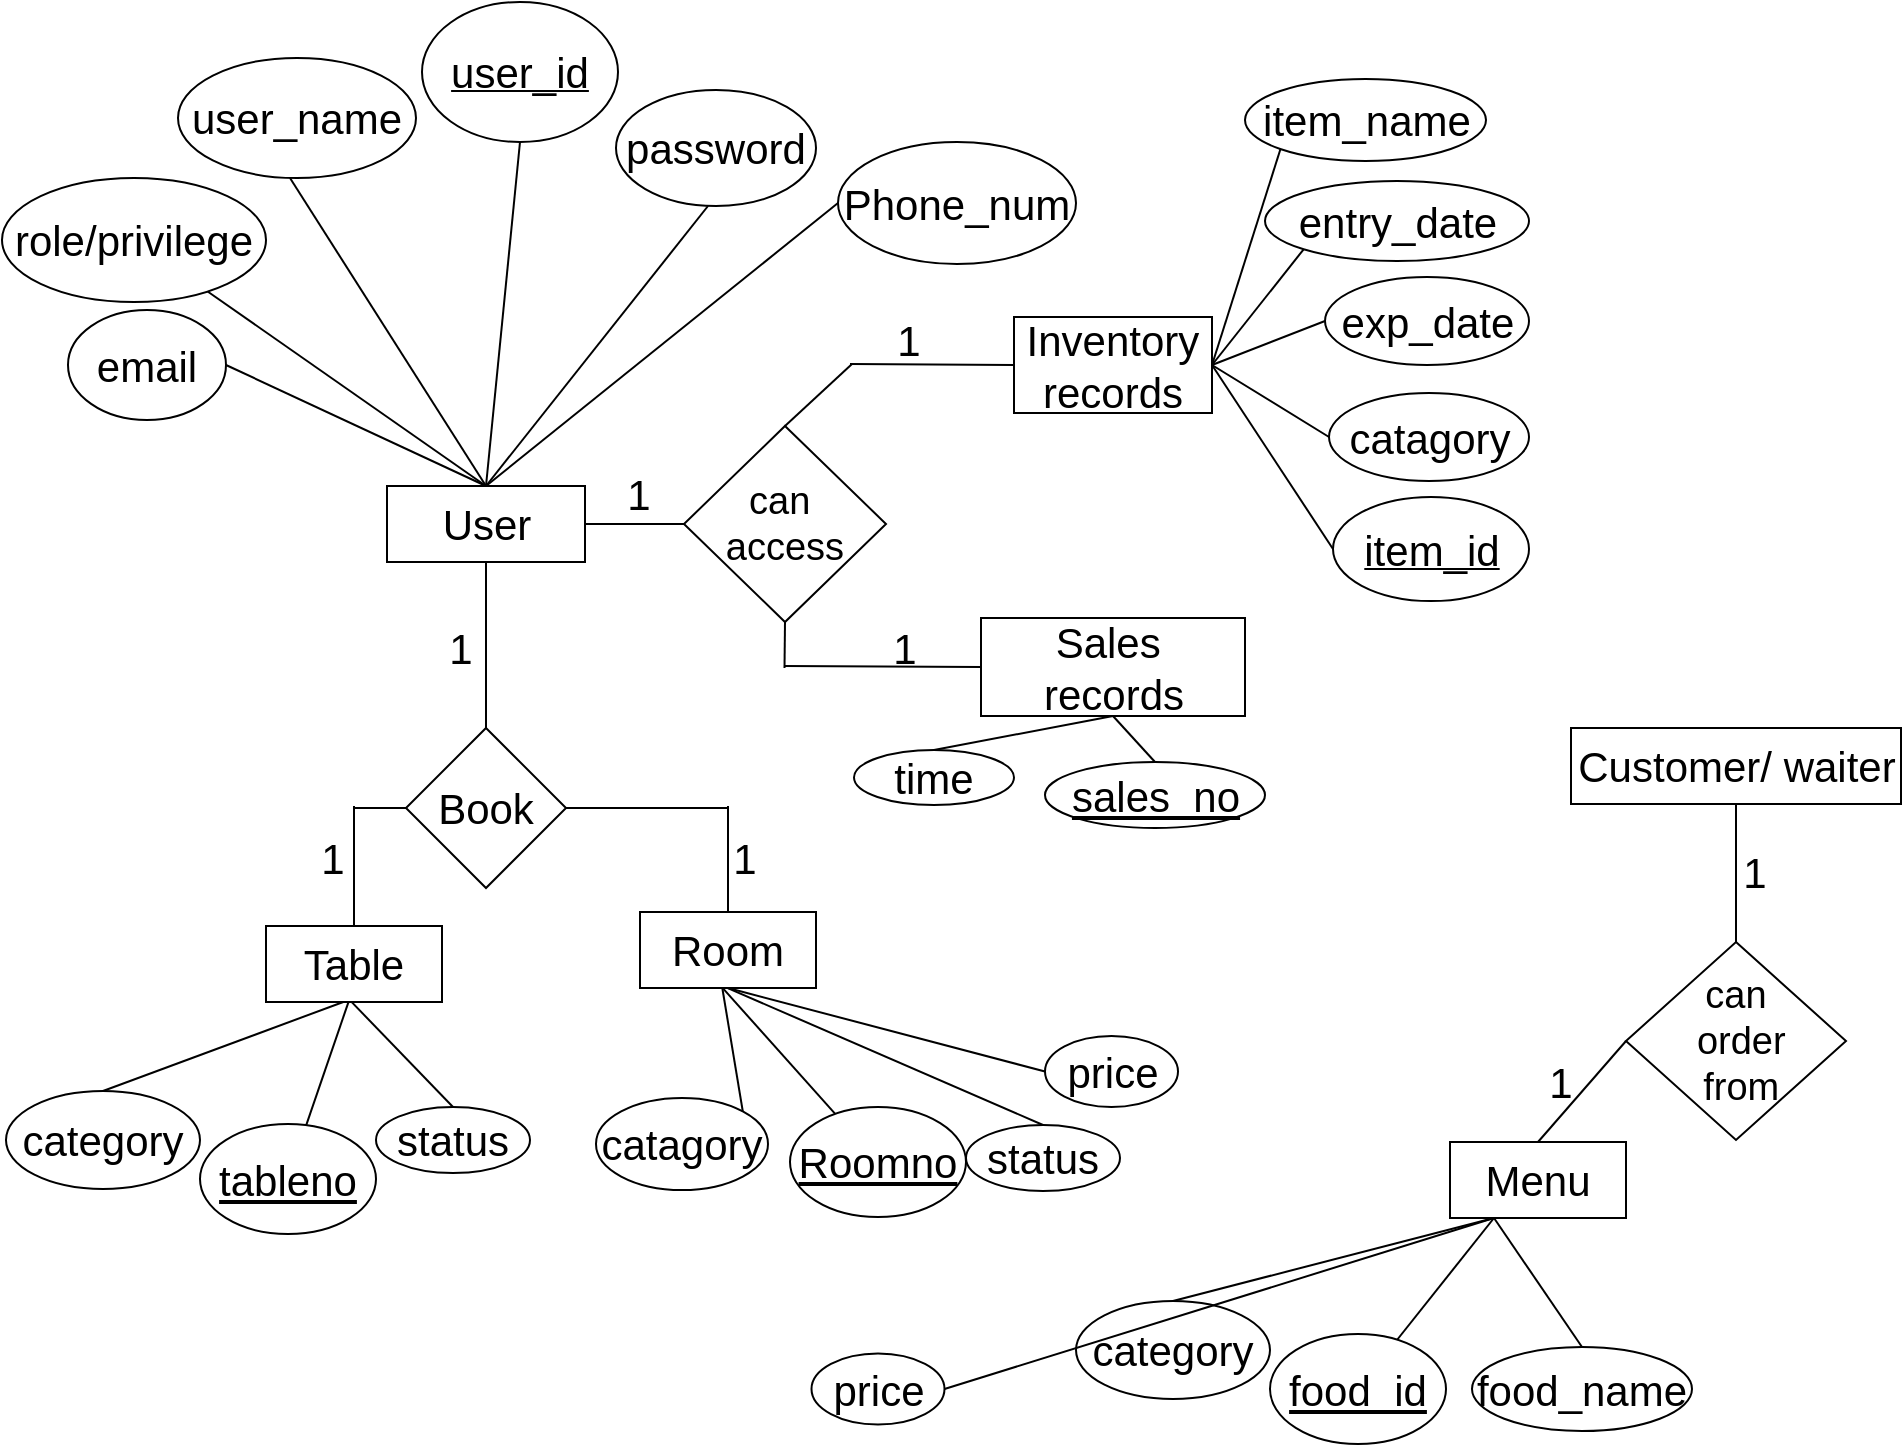 <mxfile version="27.0.2">
  <diagram name="Page-1" id="bAa-K6QBdSn_V-wN1Gk9">
    <mxGraphModel dx="2130" dy="768" grid="1" gridSize="11" guides="1" tooltips="1" connect="1" arrows="1" fold="1" page="1" pageScale="1" pageWidth="827" pageHeight="1169" math="0" shadow="0">
      <root>
        <mxCell id="0" />
        <mxCell id="1" parent="0" />
        <mxCell id="Lu-fr-W5cNsqdgwYgwqe-1" value="&lt;font style=&quot;font-size: 21px;&quot;&gt;user_name&lt;/font&gt;" style="ellipse;whiteSpace=wrap;html=1;" vertex="1" parent="1">
          <mxGeometry x="-533" y="149" width="119" height="60" as="geometry" />
        </mxCell>
        <mxCell id="Lu-fr-W5cNsqdgwYgwqe-2" value="&lt;font style=&quot;font-size: 21px;&quot;&gt;Phone_num&lt;/font&gt;" style="ellipse;whiteSpace=wrap;html=1;" vertex="1" parent="1">
          <mxGeometry x="-203" y="191" width="119" height="61" as="geometry" />
        </mxCell>
        <mxCell id="Lu-fr-W5cNsqdgwYgwqe-3" value="&lt;font style=&quot;font-size: 21px;&quot;&gt;role/privilege&lt;/font&gt;" style="ellipse;whiteSpace=wrap;html=1;" vertex="1" parent="1">
          <mxGeometry x="-621" y="209" width="132" height="62" as="geometry" />
        </mxCell>
        <mxCell id="Lu-fr-W5cNsqdgwYgwqe-4" value="&lt;u&gt;&lt;font style=&quot;font-size: 21px;&quot;&gt;user_id&lt;/font&gt;&lt;/u&gt;" style="ellipse;whiteSpace=wrap;html=1;" vertex="1" parent="1">
          <mxGeometry x="-411" y="121" width="98" height="70" as="geometry" />
        </mxCell>
        <mxCell id="Lu-fr-W5cNsqdgwYgwqe-5" value="&lt;font style=&quot;font-size: 21px;&quot;&gt;password&lt;/font&gt;" style="ellipse;whiteSpace=wrap;html=1;" vertex="1" parent="1">
          <mxGeometry x="-314" y="165" width="100" height="58" as="geometry" />
        </mxCell>
        <mxCell id="Lu-fr-W5cNsqdgwYgwqe-6" value="&lt;font style=&quot;font-size: 21px;&quot;&gt;email&lt;/font&gt;" style="ellipse;whiteSpace=wrap;html=1;" vertex="1" parent="1">
          <mxGeometry x="-588" y="275" width="79" height="55" as="geometry" />
        </mxCell>
        <mxCell id="Lu-fr-W5cNsqdgwYgwqe-8" value="&lt;font style=&quot;font-size: 21px;&quot;&gt;User&lt;/font&gt;" style="rounded=0;whiteSpace=wrap;html=1;" vertex="1" parent="1">
          <mxGeometry x="-428.5" y="363" width="99" height="38" as="geometry" />
        </mxCell>
        <mxCell id="Lu-fr-W5cNsqdgwYgwqe-10" value="" style="endArrow=none;html=1;rounded=0;entryX=0.5;entryY=1;entryDx=0;entryDy=0;exitX=0.5;exitY=0;exitDx=0;exitDy=0;" edge="1" parent="1" source="Lu-fr-W5cNsqdgwYgwqe-8" target="Lu-fr-W5cNsqdgwYgwqe-4">
          <mxGeometry width="50" height="50" relative="1" as="geometry">
            <mxPoint x="-387" y="303" as="sourcePoint" />
            <mxPoint x="-337" y="253" as="targetPoint" />
          </mxGeometry>
        </mxCell>
        <mxCell id="Lu-fr-W5cNsqdgwYgwqe-11" value="" style="endArrow=none;html=1;rounded=0;exitX=0.5;exitY=0;exitDx=0;exitDy=0;" edge="1" parent="1" source="Lu-fr-W5cNsqdgwYgwqe-8">
          <mxGeometry width="50" height="50" relative="1" as="geometry">
            <mxPoint x="-280" y="373" as="sourcePoint" />
            <mxPoint x="-268" y="223" as="targetPoint" />
          </mxGeometry>
        </mxCell>
        <mxCell id="Lu-fr-W5cNsqdgwYgwqe-12" value="" style="endArrow=none;html=1;rounded=0;entryX=0.5;entryY=1;entryDx=0;entryDy=0;exitX=0.5;exitY=0;exitDx=0;exitDy=0;" edge="1" parent="1" source="Lu-fr-W5cNsqdgwYgwqe-8">
          <mxGeometry width="50" height="50" relative="1" as="geometry">
            <mxPoint x="-489" y="359" as="sourcePoint" />
            <mxPoint x="-477" y="209" as="targetPoint" />
          </mxGeometry>
        </mxCell>
        <mxCell id="Lu-fr-W5cNsqdgwYgwqe-13" value="" style="endArrow=none;html=1;rounded=0;exitX=0.5;exitY=0;exitDx=0;exitDy=0;" edge="1" parent="1" source="Lu-fr-W5cNsqdgwYgwqe-8" target="Lu-fr-W5cNsqdgwYgwqe-3">
          <mxGeometry width="50" height="50" relative="1" as="geometry">
            <mxPoint x="-414" y="401" as="sourcePoint" />
            <mxPoint x="-517" y="269" as="targetPoint" />
          </mxGeometry>
        </mxCell>
        <mxCell id="Lu-fr-W5cNsqdgwYgwqe-14" value="" style="endArrow=none;html=1;rounded=0;entryX=0.5;entryY=0;entryDx=0;entryDy=0;exitX=0;exitY=0.5;exitDx=0;exitDy=0;" edge="1" parent="1" source="Lu-fr-W5cNsqdgwYgwqe-2" target="Lu-fr-W5cNsqdgwYgwqe-8">
          <mxGeometry width="50" height="50" relative="1" as="geometry">
            <mxPoint x="-232" y="451" as="sourcePoint" />
            <mxPoint x="-335" y="319" as="targetPoint" />
          </mxGeometry>
        </mxCell>
        <mxCell id="Lu-fr-W5cNsqdgwYgwqe-15" value="" style="endArrow=none;html=1;rounded=0;entryX=1;entryY=0.5;entryDx=0;entryDy=0;exitX=0.5;exitY=0;exitDx=0;exitDy=0;" edge="1" parent="1" source="Lu-fr-W5cNsqdgwYgwqe-8" target="Lu-fr-W5cNsqdgwYgwqe-6">
          <mxGeometry width="50" height="50" relative="1" as="geometry">
            <mxPoint x="-441" y="462" as="sourcePoint" />
            <mxPoint x="-544" y="330" as="targetPoint" />
          </mxGeometry>
        </mxCell>
        <mxCell id="Lu-fr-W5cNsqdgwYgwqe-16" value="" style="endArrow=none;html=1;rounded=0;entryX=0.5;entryY=1;entryDx=0;entryDy=0;exitX=0.5;exitY=0;exitDx=0;exitDy=0;" edge="1" parent="1" source="Lu-fr-W5cNsqdgwYgwqe-17">
          <mxGeometry width="50" height="50" relative="1" as="geometry">
            <mxPoint x="-379" y="495" as="sourcePoint" />
            <mxPoint x="-379" y="401" as="targetPoint" />
          </mxGeometry>
        </mxCell>
        <mxCell id="Lu-fr-W5cNsqdgwYgwqe-17" value="&lt;font style=&quot;font-size: 21px;&quot;&gt;Book&lt;/font&gt;" style="rhombus;whiteSpace=wrap;html=1;" vertex="1" parent="1">
          <mxGeometry x="-419" y="484" width="80" height="80" as="geometry" />
        </mxCell>
        <mxCell id="Lu-fr-W5cNsqdgwYgwqe-18" value="" style="endArrow=none;html=1;rounded=0;exitX=0.5;exitY=0;exitDx=0;exitDy=0;" edge="1" parent="1" source="Lu-fr-W5cNsqdgwYgwqe-32">
          <mxGeometry width="50" height="50" relative="1" as="geometry">
            <mxPoint x="-445" y="605" as="sourcePoint" />
            <mxPoint x="-445" y="523" as="targetPoint" />
          </mxGeometry>
        </mxCell>
        <mxCell id="Lu-fr-W5cNsqdgwYgwqe-19" value="" style="endArrow=none;html=1;rounded=0;exitX=0;exitY=0.5;exitDx=0;exitDy=0;" edge="1" parent="1">
          <mxGeometry width="50" height="50" relative="1" as="geometry">
            <mxPoint x="-419" y="524" as="sourcePoint" />
            <mxPoint x="-445" y="524" as="targetPoint" />
          </mxGeometry>
        </mxCell>
        <mxCell id="Lu-fr-W5cNsqdgwYgwqe-21" value="&lt;font style=&quot;font-size: 21px;&quot;&gt;category&lt;/font&gt;" style="ellipse;whiteSpace=wrap;html=1;" vertex="1" parent="1">
          <mxGeometry x="-619" y="665.5" width="97" height="49" as="geometry" />
        </mxCell>
        <mxCell id="Lu-fr-W5cNsqdgwYgwqe-22" value="&lt;font style=&quot;font-size: 21px;&quot;&gt;&lt;u&gt;tableno&lt;/u&gt;&lt;/font&gt;" style="ellipse;whiteSpace=wrap;html=1;" vertex="1" parent="1">
          <mxGeometry x="-522" y="682" width="88" height="55" as="geometry" />
        </mxCell>
        <mxCell id="Lu-fr-W5cNsqdgwYgwqe-23" value="&lt;font style=&quot;font-size: 21px;&quot;&gt;status&lt;/font&gt;" style="ellipse;whiteSpace=wrap;html=1;" vertex="1" parent="1">
          <mxGeometry x="-434" y="673.5" width="77" height="33" as="geometry" />
        </mxCell>
        <mxCell id="Lu-fr-W5cNsqdgwYgwqe-27" value="" style="endArrow=none;html=1;rounded=0;exitX=0.479;exitY=0.982;exitDx=0;exitDy=0;entryX=0.5;entryY=0;entryDx=0;entryDy=0;exitPerimeter=0;" edge="1" parent="1" source="Lu-fr-W5cNsqdgwYgwqe-32" target="Lu-fr-W5cNsqdgwYgwqe-23">
          <mxGeometry width="50" height="50" relative="1" as="geometry">
            <mxPoint x="-451" y="681" as="sourcePoint" />
            <mxPoint x="-455" y="503" as="targetPoint" />
          </mxGeometry>
        </mxCell>
        <mxCell id="Lu-fr-W5cNsqdgwYgwqe-28" value="" style="endArrow=none;html=1;rounded=0;entryX=0.5;entryY=0;entryDx=0;entryDy=0;exitX=0.466;exitY=0.977;exitDx=0;exitDy=0;exitPerimeter=0;" edge="1" parent="1" source="Lu-fr-W5cNsqdgwYgwqe-32" target="Lu-fr-W5cNsqdgwYgwqe-21">
          <mxGeometry width="50" height="50" relative="1" as="geometry">
            <mxPoint x="-451" y="681" as="sourcePoint" />
            <mxPoint x="-664" y="489" as="targetPoint" />
          </mxGeometry>
        </mxCell>
        <mxCell id="Lu-fr-W5cNsqdgwYgwqe-29" value="" style="endArrow=none;html=1;rounded=0;exitX=0.469;exitY=0.998;exitDx=0;exitDy=0;exitPerimeter=0;" edge="1" parent="1" source="Lu-fr-W5cNsqdgwYgwqe-32" target="Lu-fr-W5cNsqdgwYgwqe-22">
          <mxGeometry width="50" height="50" relative="1" as="geometry">
            <mxPoint x="-451" y="681" as="sourcePoint" />
            <mxPoint x="-704" y="549" as="targetPoint" />
          </mxGeometry>
        </mxCell>
        <mxCell id="Lu-fr-W5cNsqdgwYgwqe-32" value="&lt;font style=&quot;font-size: 21px;&quot;&gt;Table&lt;/font&gt;" style="rounded=0;whiteSpace=wrap;html=1;" vertex="1" parent="1">
          <mxGeometry x="-489" y="583" width="88" height="38" as="geometry" />
        </mxCell>
        <mxCell id="Lu-fr-W5cNsqdgwYgwqe-60" value="" style="endArrow=none;html=1;rounded=0;exitX=0.5;exitY=0;exitDx=0;exitDy=0;" edge="1" parent="1">
          <mxGeometry width="50" height="50" relative="1" as="geometry">
            <mxPoint x="-258.0" y="582" as="sourcePoint" />
            <mxPoint x="-258" y="523" as="targetPoint" />
          </mxGeometry>
        </mxCell>
        <mxCell id="Lu-fr-W5cNsqdgwYgwqe-61" value="" style="endArrow=none;html=1;rounded=0;exitX=1;exitY=0.5;exitDx=0;exitDy=0;" edge="1" parent="1" source="Lu-fr-W5cNsqdgwYgwqe-17">
          <mxGeometry width="50" height="50" relative="1" as="geometry">
            <mxPoint x="-337" y="524" as="sourcePoint" />
            <mxPoint x="-258" y="524" as="targetPoint" />
          </mxGeometry>
        </mxCell>
        <mxCell id="Lu-fr-W5cNsqdgwYgwqe-62" value="&lt;font style=&quot;font-size: 21px;&quot;&gt;catagory&lt;/font&gt;" style="ellipse;whiteSpace=wrap;html=1;" vertex="1" parent="1">
          <mxGeometry x="-324" y="669" width="86" height="46" as="geometry" />
        </mxCell>
        <mxCell id="Lu-fr-W5cNsqdgwYgwqe-63" value="&lt;font style=&quot;font-size: 21px;&quot;&gt;&lt;u&gt;Roomno&lt;/u&gt;&lt;/font&gt;" style="ellipse;whiteSpace=wrap;html=1;" vertex="1" parent="1">
          <mxGeometry x="-227" y="673.5" width="88" height="55" as="geometry" />
        </mxCell>
        <mxCell id="Lu-fr-W5cNsqdgwYgwqe-64" value="&lt;font style=&quot;font-size: 21px;&quot;&gt;status&lt;/font&gt;" style="ellipse;whiteSpace=wrap;html=1;" vertex="1" parent="1">
          <mxGeometry x="-139" y="682.5" width="77" height="33" as="geometry" />
        </mxCell>
        <mxCell id="Lu-fr-W5cNsqdgwYgwqe-65" value="" style="endArrow=none;html=1;rounded=0;exitX=0.479;exitY=0.982;exitDx=0;exitDy=0;entryX=0.5;entryY=0;entryDx=0;entryDy=0;exitPerimeter=0;" edge="1" parent="1" source="Lu-fr-W5cNsqdgwYgwqe-68" target="Lu-fr-W5cNsqdgwYgwqe-64">
          <mxGeometry width="50" height="50" relative="1" as="geometry">
            <mxPoint x="-156" y="690" as="sourcePoint" />
            <mxPoint x="-160" y="512" as="targetPoint" />
          </mxGeometry>
        </mxCell>
        <mxCell id="Lu-fr-W5cNsqdgwYgwqe-66" value="" style="endArrow=none;html=1;rounded=0;entryX=1;entryY=0;entryDx=0;entryDy=0;exitX=0.466;exitY=0.977;exitDx=0;exitDy=0;exitPerimeter=0;" edge="1" parent="1" source="Lu-fr-W5cNsqdgwYgwqe-68" target="Lu-fr-W5cNsqdgwYgwqe-62">
          <mxGeometry width="50" height="50" relative="1" as="geometry">
            <mxPoint x="-156" y="690" as="sourcePoint" />
            <mxPoint x="-369" y="498" as="targetPoint" />
          </mxGeometry>
        </mxCell>
        <mxCell id="Lu-fr-W5cNsqdgwYgwqe-67" value="" style="endArrow=none;html=1;rounded=0;exitX=0.469;exitY=0.998;exitDx=0;exitDy=0;exitPerimeter=0;" edge="1" parent="1" source="Lu-fr-W5cNsqdgwYgwqe-68" target="Lu-fr-W5cNsqdgwYgwqe-63">
          <mxGeometry width="50" height="50" relative="1" as="geometry">
            <mxPoint x="-156" y="690" as="sourcePoint" />
            <mxPoint x="-409" y="558" as="targetPoint" />
          </mxGeometry>
        </mxCell>
        <mxCell id="Lu-fr-W5cNsqdgwYgwqe-68" value="&lt;font style=&quot;font-size: 21px;&quot;&gt;Room&lt;/font&gt;" style="rounded=0;whiteSpace=wrap;html=1;" vertex="1" parent="1">
          <mxGeometry x="-302" y="576" width="88" height="38" as="geometry" />
        </mxCell>
        <mxCell id="Lu-fr-W5cNsqdgwYgwqe-69" value="&lt;div&gt;&lt;font style=&quot;font-size: 21px;&quot;&gt;1&lt;/font&gt;&lt;/div&gt;" style="text;html=1;align=center;verticalAlign=middle;whiteSpace=wrap;rounded=0;" vertex="1" parent="1">
          <mxGeometry x="-403" y="429" width="23" height="30" as="geometry" />
        </mxCell>
        <mxCell id="Lu-fr-W5cNsqdgwYgwqe-71" value="&lt;div&gt;&lt;font style=&quot;font-size: 21px;&quot;&gt;1&lt;/font&gt;&lt;/div&gt;" style="text;html=1;align=center;verticalAlign=middle;whiteSpace=wrap;rounded=0;" vertex="1" parent="1">
          <mxGeometry x="-467" y="534" width="23" height="30" as="geometry" />
        </mxCell>
        <mxCell id="Lu-fr-W5cNsqdgwYgwqe-72" value="&lt;div&gt;&lt;font style=&quot;font-size: 21px;&quot;&gt;1&lt;/font&gt;&lt;/div&gt;" style="text;html=1;align=center;verticalAlign=middle;whiteSpace=wrap;rounded=0;" vertex="1" parent="1">
          <mxGeometry x="-261" y="534" width="23" height="30" as="geometry" />
        </mxCell>
        <mxCell id="Lu-fr-W5cNsqdgwYgwqe-74" value="&lt;font style=&quot;font-size: 19px;&quot;&gt;can&amp;nbsp;&lt;/font&gt;&lt;div&gt;&lt;font style=&quot;font-size: 19px;&quot;&gt;access&lt;/font&gt;&lt;/div&gt;" style="rhombus;whiteSpace=wrap;html=1;" vertex="1" parent="1">
          <mxGeometry x="-280" y="333" width="101" height="98" as="geometry" />
        </mxCell>
        <mxCell id="Lu-fr-W5cNsqdgwYgwqe-75" value="" style="endArrow=none;html=1;rounded=0;entryX=0;entryY=0.5;entryDx=0;entryDy=0;" edge="1" parent="1" source="Lu-fr-W5cNsqdgwYgwqe-8" target="Lu-fr-W5cNsqdgwYgwqe-74">
          <mxGeometry width="50" height="50" relative="1" as="geometry">
            <mxPoint x="-313" y="370.37" as="sourcePoint" />
            <mxPoint x="-232" y="370.37" as="targetPoint" />
          </mxGeometry>
        </mxCell>
        <mxCell id="Lu-fr-W5cNsqdgwYgwqe-76" value="" style="endArrow=none;html=1;rounded=0;exitX=0.5;exitY=0;exitDx=0;exitDy=0;" edge="1" parent="1" source="Lu-fr-W5cNsqdgwYgwqe-74">
          <mxGeometry width="50" height="50" relative="1" as="geometry">
            <mxPoint x="-196" y="301.97" as="sourcePoint" />
            <mxPoint x="-196" y="302" as="targetPoint" />
          </mxGeometry>
        </mxCell>
        <mxCell id="Lu-fr-W5cNsqdgwYgwqe-77" value="" style="endArrow=none;html=1;rounded=0;entryX=0;entryY=0.5;entryDx=0;entryDy=0;" edge="1" parent="1" target="Lu-fr-W5cNsqdgwYgwqe-80">
          <mxGeometry width="50" height="50" relative="1" as="geometry">
            <mxPoint x="-197" y="302" as="sourcePoint" />
            <mxPoint x="-82" y="302" as="targetPoint" />
          </mxGeometry>
        </mxCell>
        <mxCell id="Lu-fr-W5cNsqdgwYgwqe-78" value="" style="endArrow=none;html=1;rounded=0;entryX=0.5;entryY=1;entryDx=0;entryDy=0;" edge="1" parent="1" target="Lu-fr-W5cNsqdgwYgwqe-74">
          <mxGeometry width="50" height="50" relative="1" as="geometry">
            <mxPoint x="-229.75" y="454" as="sourcePoint" />
            <mxPoint x="-229.25" y="434" as="targetPoint" />
          </mxGeometry>
        </mxCell>
        <mxCell id="Lu-fr-W5cNsqdgwYgwqe-79" value="" style="endArrow=none;html=1;rounded=0;entryX=0;entryY=0.5;entryDx=0;entryDy=0;" edge="1" parent="1" target="Lu-fr-W5cNsqdgwYgwqe-81">
          <mxGeometry width="50" height="50" relative="1" as="geometry">
            <mxPoint x="-230" y="452.998" as="sourcePoint" />
            <mxPoint x="-115" y="453.07" as="targetPoint" />
          </mxGeometry>
        </mxCell>
        <mxCell id="Lu-fr-W5cNsqdgwYgwqe-80" value="&lt;font style=&quot;font-size: 21px;&quot;&gt;Inventory records&lt;/font&gt;" style="rounded=0;whiteSpace=wrap;html=1;" vertex="1" parent="1">
          <mxGeometry x="-115" y="278.5" width="99" height="48" as="geometry" />
        </mxCell>
        <mxCell id="Lu-fr-W5cNsqdgwYgwqe-81" value="&lt;font style=&quot;font-size: 21px;&quot;&gt;Sales&amp;nbsp;&lt;/font&gt;&lt;div&gt;&lt;font style=&quot;font-size: 21px;&quot;&gt;records&lt;/font&gt;&lt;/div&gt;" style="rounded=0;whiteSpace=wrap;html=1;" vertex="1" parent="1">
          <mxGeometry x="-131.5" y="429" width="132" height="49" as="geometry" />
        </mxCell>
        <mxCell id="Lu-fr-W5cNsqdgwYgwqe-82" value="&lt;div&gt;&lt;font style=&quot;font-size: 21px;&quot;&gt;1&lt;/font&gt;&lt;/div&gt;" style="text;html=1;align=center;verticalAlign=middle;whiteSpace=wrap;rounded=0;" vertex="1" parent="1">
          <mxGeometry x="-314" y="352" width="23" height="30" as="geometry" />
        </mxCell>
        <mxCell id="Lu-fr-W5cNsqdgwYgwqe-83" value="&lt;div&gt;&lt;font style=&quot;font-size: 21px;&quot;&gt;1&lt;/font&gt;&lt;/div&gt;" style="text;html=1;align=center;verticalAlign=middle;whiteSpace=wrap;rounded=0;" vertex="1" parent="1">
          <mxGeometry x="-181" y="429" width="23" height="30" as="geometry" />
        </mxCell>
        <mxCell id="Lu-fr-W5cNsqdgwYgwqe-84" value="&lt;div&gt;&lt;font style=&quot;font-size: 21px;&quot;&gt;1&lt;/font&gt;&lt;/div&gt;" style="text;html=1;align=center;verticalAlign=middle;whiteSpace=wrap;rounded=0;" vertex="1" parent="1">
          <mxGeometry x="-179" y="275" width="23" height="30" as="geometry" />
        </mxCell>
        <mxCell id="Lu-fr-W5cNsqdgwYgwqe-86" value="&lt;font style=&quot;font-size: 21px;&quot;&gt;entry_date&lt;/font&gt;" style="ellipse;whiteSpace=wrap;html=1;" vertex="1" parent="1">
          <mxGeometry x="10.5" y="210.5" width="132" height="40" as="geometry" />
        </mxCell>
        <mxCell id="Lu-fr-W5cNsqdgwYgwqe-87" value="&lt;u&gt;&lt;font style=&quot;font-size: 21px;&quot;&gt;item_id&lt;/font&gt;&lt;/u&gt;" style="ellipse;whiteSpace=wrap;html=1;" vertex="1" parent="1">
          <mxGeometry x="44.5" y="368.5" width="98" height="52" as="geometry" />
        </mxCell>
        <mxCell id="Lu-fr-W5cNsqdgwYgwqe-88" value="&lt;span style=&quot;font-size: 21px;&quot;&gt;catagory&lt;/span&gt;" style="ellipse;whiteSpace=wrap;html=1;" vertex="1" parent="1">
          <mxGeometry x="42.5" y="316.5" width="100" height="44" as="geometry" />
        </mxCell>
        <mxCell id="Lu-fr-W5cNsqdgwYgwqe-89" value="&lt;font style=&quot;font-size: 21px;&quot;&gt;exp_date&lt;/font&gt;" style="ellipse;whiteSpace=wrap;html=1;" vertex="1" parent="1">
          <mxGeometry x="40.5" y="258.5" width="102" height="44" as="geometry" />
        </mxCell>
        <mxCell id="Lu-fr-W5cNsqdgwYgwqe-90" value="" style="endArrow=none;html=1;rounded=0;entryX=0;entryY=0.5;entryDx=0;entryDy=0;exitX=1;exitY=0.5;exitDx=0;exitDy=0;" edge="1" parent="1" target="Lu-fr-W5cNsqdgwYgwqe-87" source="Lu-fr-W5cNsqdgwYgwqe-80">
          <mxGeometry width="50" height="50" relative="1" as="geometry">
            <mxPoint x="264" y="242" as="sourcePoint" />
            <mxPoint x="306" y="132" as="targetPoint" />
          </mxGeometry>
        </mxCell>
        <mxCell id="Lu-fr-W5cNsqdgwYgwqe-91" value="" style="endArrow=none;html=1;rounded=0;exitX=1;exitY=0.5;exitDx=0;exitDy=0;entryX=0;entryY=0.5;entryDx=0;entryDy=0;" edge="1" parent="1" source="Lu-fr-W5cNsqdgwYgwqe-80" target="Lu-fr-W5cNsqdgwYgwqe-88">
          <mxGeometry width="50" height="50" relative="1" as="geometry">
            <mxPoint x="264" y="242" as="sourcePoint" />
            <mxPoint x="375" y="102" as="targetPoint" />
          </mxGeometry>
        </mxCell>
        <mxCell id="Lu-fr-W5cNsqdgwYgwqe-93" value="" style="endArrow=none;html=1;rounded=0;exitX=1;exitY=0.5;exitDx=0;exitDy=0;entryX=0;entryY=1;entryDx=0;entryDy=0;" edge="1" parent="1" target="Lu-fr-W5cNsqdgwYgwqe-86" source="Lu-fr-W5cNsqdgwYgwqe-80">
          <mxGeometry width="50" height="50" relative="1" as="geometry">
            <mxPoint x="-22" y="308" as="sourcePoint" />
            <mxPoint x="126" y="148" as="targetPoint" />
          </mxGeometry>
        </mxCell>
        <mxCell id="Lu-fr-W5cNsqdgwYgwqe-95" value="" style="endArrow=none;html=1;rounded=0;entryX=0;entryY=0.5;entryDx=0;entryDy=0;exitX=1;exitY=0.5;exitDx=0;exitDy=0;" edge="1" parent="1" target="Lu-fr-W5cNsqdgwYgwqe-89" source="Lu-fr-W5cNsqdgwYgwqe-80">
          <mxGeometry width="50" height="50" relative="1" as="geometry">
            <mxPoint x="-16" y="303" as="sourcePoint" />
            <mxPoint x="99" y="209" as="targetPoint" />
          </mxGeometry>
        </mxCell>
        <mxCell id="Lu-fr-W5cNsqdgwYgwqe-100" value="&lt;span style=&quot;font-size: 21px;&quot;&gt;item_name&lt;/span&gt;" style="ellipse;whiteSpace=wrap;html=1;" vertex="1" parent="1">
          <mxGeometry x="0.5" y="159.5" width="120.5" height="41" as="geometry" />
        </mxCell>
        <mxCell id="Lu-fr-W5cNsqdgwYgwqe-101" value="" style="endArrow=none;html=1;rounded=0;exitX=1;exitY=0.5;exitDx=0;exitDy=0;entryX=0;entryY=1;entryDx=0;entryDy=0;" edge="1" parent="1" source="Lu-fr-W5cNsqdgwYgwqe-80" target="Lu-fr-W5cNsqdgwYgwqe-100">
          <mxGeometry width="50" height="50" relative="1" as="geometry">
            <mxPoint x="-36" y="275" as="sourcePoint" />
            <mxPoint x="43" y="189" as="targetPoint" />
          </mxGeometry>
        </mxCell>
        <mxCell id="Lu-fr-W5cNsqdgwYgwqe-107" value="&lt;font style=&quot;font-size: 21px;&quot;&gt;time&lt;/font&gt;" style="ellipse;whiteSpace=wrap;html=1;" vertex="1" parent="1">
          <mxGeometry x="-195" y="495" width="80" height="27.5" as="geometry" />
        </mxCell>
        <mxCell id="Lu-fr-W5cNsqdgwYgwqe-109" value="&lt;font style=&quot;font-size: 21px;&quot;&gt;&lt;u&gt;sales_no&lt;/u&gt;&lt;/font&gt;" style="ellipse;whiteSpace=wrap;html=1;" vertex="1" parent="1">
          <mxGeometry x="-99.5" y="501" width="110" height="33" as="geometry" />
        </mxCell>
        <mxCell id="Lu-fr-W5cNsqdgwYgwqe-110" value="" style="endArrow=none;html=1;rounded=0;entryX=0.5;entryY=0;entryDx=0;entryDy=0;exitX=0.5;exitY=1;exitDx=0;exitDy=0;" edge="1" parent="1" target="Lu-fr-W5cNsqdgwYgwqe-109" source="Lu-fr-W5cNsqdgwYgwqe-81">
          <mxGeometry width="50" height="50" relative="1" as="geometry">
            <mxPoint x="-66" y="484" as="sourcePoint" />
            <mxPoint x="32.5" y="383" as="targetPoint" />
          </mxGeometry>
        </mxCell>
        <mxCell id="Lu-fr-W5cNsqdgwYgwqe-111" value="" style="endArrow=none;html=1;rounded=0;entryX=0.5;entryY=0;entryDx=0;entryDy=0;exitX=0.5;exitY=1;exitDx=0;exitDy=0;" edge="1" parent="1" target="Lu-fr-W5cNsqdgwYgwqe-107" source="Lu-fr-W5cNsqdgwYgwqe-81">
          <mxGeometry width="50" height="50" relative="1" as="geometry">
            <mxPoint x="-68.5" y="484" as="sourcePoint" />
            <mxPoint x="-176.5" y="369" as="targetPoint" />
          </mxGeometry>
        </mxCell>
        <mxCell id="Lu-fr-W5cNsqdgwYgwqe-114" value="&lt;font style=&quot;font-size: 19px;&quot;&gt;can&lt;/font&gt;&lt;div&gt;&lt;font style=&quot;font-size: 19px;&quot;&gt;&amp;nbsp;order&lt;/font&gt;&lt;/div&gt;&lt;div&gt;&lt;font style=&quot;font-size: 19px;&quot;&gt;&amp;nbsp;from&lt;/font&gt;&lt;/div&gt;" style="rhombus;whiteSpace=wrap;html=1;" vertex="1" parent="1">
          <mxGeometry x="191" y="591" width="110" height="99" as="geometry" />
        </mxCell>
        <mxCell id="Lu-fr-W5cNsqdgwYgwqe-117" value="" style="endArrow=none;html=1;rounded=0;entryX=0.5;entryY=0;entryDx=0;entryDy=0;exitX=0.5;exitY=1;exitDx=0;exitDy=0;" edge="1" parent="1" source="Lu-fr-W5cNsqdgwYgwqe-134" target="Lu-fr-W5cNsqdgwYgwqe-114">
          <mxGeometry width="50" height="50" relative="1" as="geometry">
            <mxPoint x="357" y="610" as="sourcePoint" />
            <mxPoint x="242" y="617.5" as="targetPoint" />
          </mxGeometry>
        </mxCell>
        <mxCell id="Lu-fr-W5cNsqdgwYgwqe-118" value="" style="endArrow=none;html=1;rounded=0;exitX=0;exitY=0.5;exitDx=0;exitDy=0;entryX=0.5;entryY=0;entryDx=0;entryDy=0;" edge="1" parent="1" source="Lu-fr-W5cNsqdgwYgwqe-114" target="Lu-fr-W5cNsqdgwYgwqe-119">
          <mxGeometry width="50" height="50" relative="1" as="geometry">
            <mxPoint x="222" y="762" as="sourcePoint" />
            <mxPoint x="136" y="712" as="targetPoint" />
          </mxGeometry>
        </mxCell>
        <mxCell id="Lu-fr-W5cNsqdgwYgwqe-119" value="&lt;font style=&quot;font-size: 21px;&quot;&gt;Menu&lt;/font&gt;" style="rounded=0;whiteSpace=wrap;html=1;" vertex="1" parent="1">
          <mxGeometry x="103" y="691" width="88" height="38" as="geometry" />
        </mxCell>
        <mxCell id="Lu-fr-W5cNsqdgwYgwqe-120" value="&lt;font style=&quot;font-size: 21px;&quot;&gt;category&lt;/font&gt;" style="ellipse;whiteSpace=wrap;html=1;" vertex="1" parent="1">
          <mxGeometry x="-84" y="770.5" width="97" height="49" as="geometry" />
        </mxCell>
        <mxCell id="Lu-fr-W5cNsqdgwYgwqe-121" value="&lt;font style=&quot;font-size: 21px;&quot;&gt;&lt;u&gt;food_id&lt;/u&gt;&lt;/font&gt;" style="ellipse;whiteSpace=wrap;html=1;" vertex="1" parent="1">
          <mxGeometry x="13" y="787" width="88" height="55" as="geometry" />
        </mxCell>
        <mxCell id="Lu-fr-W5cNsqdgwYgwqe-122" value="&lt;span style=&quot;font-size: 21px;&quot;&gt;food_name&lt;/span&gt;" style="ellipse;whiteSpace=wrap;html=1;" vertex="1" parent="1">
          <mxGeometry x="114" y="793.5" width="110" height="42" as="geometry" />
        </mxCell>
        <mxCell id="Lu-fr-W5cNsqdgwYgwqe-123" value="" style="endArrow=none;html=1;rounded=0;exitX=0.25;exitY=1;exitDx=0;exitDy=0;entryX=0.5;entryY=0;entryDx=0;entryDy=0;" edge="1" parent="1" target="Lu-fr-W5cNsqdgwYgwqe-122" source="Lu-fr-W5cNsqdgwYgwqe-119">
          <mxGeometry width="50" height="50" relative="1" as="geometry">
            <mxPoint x="121" y="750.5" as="sourcePoint" />
            <mxPoint x="113" y="633.5" as="targetPoint" />
          </mxGeometry>
        </mxCell>
        <mxCell id="Lu-fr-W5cNsqdgwYgwqe-124" value="" style="endArrow=none;html=1;rounded=0;entryX=0.5;entryY=0;entryDx=0;entryDy=0;exitX=0.25;exitY=1;exitDx=0;exitDy=0;" edge="1" parent="1" target="Lu-fr-W5cNsqdgwYgwqe-120" source="Lu-fr-W5cNsqdgwYgwqe-119">
          <mxGeometry width="50" height="50" relative="1" as="geometry">
            <mxPoint x="120" y="750.5" as="sourcePoint" />
            <mxPoint x="-96" y="619.5" as="targetPoint" />
          </mxGeometry>
        </mxCell>
        <mxCell id="Lu-fr-W5cNsqdgwYgwqe-125" value="" style="endArrow=none;html=1;rounded=0;exitX=0.25;exitY=1;exitDx=0;exitDy=0;" edge="1" parent="1" target="Lu-fr-W5cNsqdgwYgwqe-121" source="Lu-fr-W5cNsqdgwYgwqe-119">
          <mxGeometry width="50" height="50" relative="1" as="geometry">
            <mxPoint x="120" y="752" as="sourcePoint" />
            <mxPoint x="-136" y="679.5" as="targetPoint" />
          </mxGeometry>
        </mxCell>
        <mxCell id="Lu-fr-W5cNsqdgwYgwqe-128" value="&lt;div&gt;&lt;font style=&quot;font-size: 21px;&quot;&gt;1&lt;/font&gt;&lt;/div&gt;" style="text;html=1;align=center;verticalAlign=middle;whiteSpace=wrap;rounded=0;" vertex="1" parent="1">
          <mxGeometry x="244" y="541" width="23" height="30" as="geometry" />
        </mxCell>
        <mxCell id="Lu-fr-W5cNsqdgwYgwqe-129" value="&lt;div&gt;&lt;font style=&quot;font-size: 21px;&quot;&gt;1&lt;/font&gt;&lt;/div&gt;" style="text;html=1;align=center;verticalAlign=middle;whiteSpace=wrap;rounded=0;" vertex="1" parent="1">
          <mxGeometry x="147" y="646" width="23" height="30" as="geometry" />
        </mxCell>
        <mxCell id="Lu-fr-W5cNsqdgwYgwqe-130" value="&lt;font style=&quot;font-size: 21px;&quot;&gt;price&lt;/font&gt;" style="ellipse;whiteSpace=wrap;html=1;" vertex="1" parent="1">
          <mxGeometry x="-99.5" y="638" width="66.5" height="35.5" as="geometry" />
        </mxCell>
        <mxCell id="Lu-fr-W5cNsqdgwYgwqe-131" value="" style="endArrow=none;html=1;rounded=0;exitX=0.5;exitY=1;exitDx=0;exitDy=0;entryX=0;entryY=0.5;entryDx=0;entryDy=0;" edge="1" parent="1" source="Lu-fr-W5cNsqdgwYgwqe-68" target="Lu-fr-W5cNsqdgwYgwqe-130">
          <mxGeometry width="50" height="50" relative="1" as="geometry">
            <mxPoint x="-249.5" y="599" as="sourcePoint" />
            <mxPoint x="-89.5" y="669" as="targetPoint" />
          </mxGeometry>
        </mxCell>
        <mxCell id="Lu-fr-W5cNsqdgwYgwqe-132" value="&lt;font style=&quot;font-size: 21px;&quot;&gt;price&lt;/font&gt;" style="ellipse;whiteSpace=wrap;html=1;" vertex="1" parent="1">
          <mxGeometry x="-216.25" y="796.75" width="66.5" height="35.5" as="geometry" />
        </mxCell>
        <mxCell id="Lu-fr-W5cNsqdgwYgwqe-133" value="" style="endArrow=none;html=1;rounded=0;exitX=0.25;exitY=1;exitDx=0;exitDy=0;entryX=1;entryY=0.5;entryDx=0;entryDy=0;" edge="1" parent="1" source="Lu-fr-W5cNsqdgwYgwqe-119" target="Lu-fr-W5cNsqdgwYgwqe-132">
          <mxGeometry width="50" height="50" relative="1" as="geometry">
            <mxPoint x="41" y="689.5" as="sourcePoint" />
            <mxPoint x="-7" y="750.5" as="targetPoint" />
          </mxGeometry>
        </mxCell>
        <mxCell id="Lu-fr-W5cNsqdgwYgwqe-134" value="&lt;font style=&quot;font-size: 21px;&quot;&gt;Customer/ waiter&lt;/font&gt;" style="rounded=0;whiteSpace=wrap;html=1;" vertex="1" parent="1">
          <mxGeometry x="163.5" y="484" width="165" height="38" as="geometry" />
        </mxCell>
      </root>
    </mxGraphModel>
  </diagram>
</mxfile>

